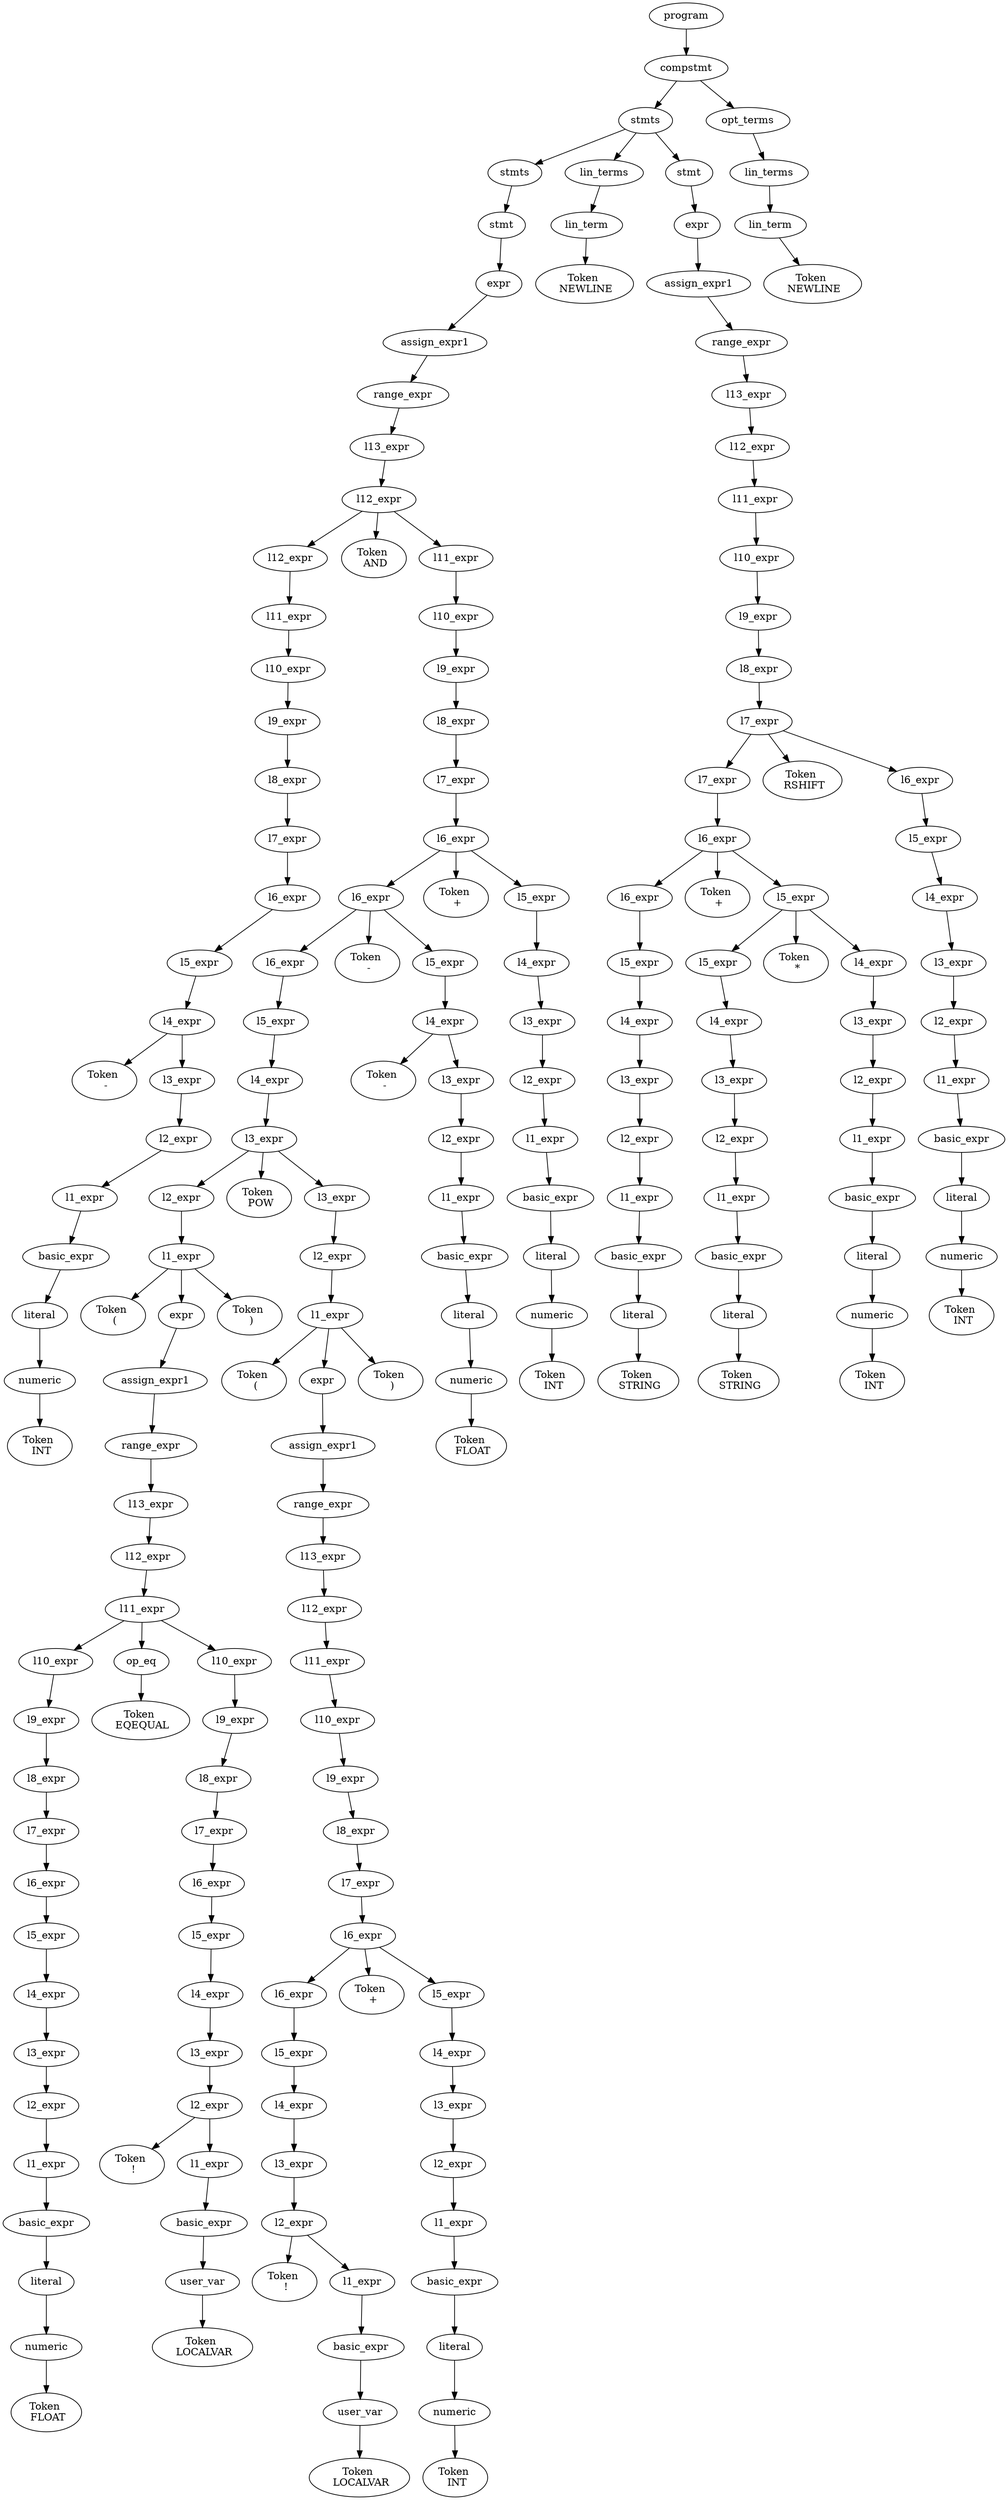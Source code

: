 digraph G {
graph [ordering="out"];

node1 [ label = "numeric" ]; 
node2 [ label = "Token \n INT" ]; 
node1 -> node2;
node3 [ label = "literal" ]; 
node3 -> node1;
node4 [ label = "basic_expr" ]; 
node4 -> node3;
node5 [ label = "l1_expr" ]; 
node5 -> node4;
node6 [ label = "l2_expr" ]; 
node6 -> node5;
node7 [ label = "l3_expr" ]; 
node7 -> node6;
node8 [ label = "l4_expr" ]; 
node9 [ label = "Token \n -" ]; 
node8 -> node9;
node8 -> node7;
node10 [ label = "l5_expr" ]; 
node10 -> node8;
node11 [ label = "l6_expr" ]; 
node11 -> node10;
node12 [ label = "l7_expr" ]; 
node12 -> node11;
node13 [ label = "l8_expr" ]; 
node13 -> node12;
node14 [ label = "l9_expr" ]; 
node14 -> node13;
node15 [ label = "l10_expr" ]; 
node15 -> node14;
node16 [ label = "l11_expr" ]; 
node16 -> node15;
node17 [ label = "l12_expr" ]; 
node17 -> node16;
node18 [ label = "numeric" ]; 
node19 [ label = "Token \n FLOAT" ]; 
node18 -> node19;
node20 [ label = "literal" ]; 
node20 -> node18;
node21 [ label = "basic_expr" ]; 
node21 -> node20;
node22 [ label = "l1_expr" ]; 
node22 -> node21;
node23 [ label = "l2_expr" ]; 
node23 -> node22;
node24 [ label = "l3_expr" ]; 
node24 -> node23;
node25 [ label = "l4_expr" ]; 
node25 -> node24;
node26 [ label = "l5_expr" ]; 
node26 -> node25;
node27 [ label = "l6_expr" ]; 
node27 -> node26;
node28 [ label = "l7_expr" ]; 
node28 -> node27;
node29 [ label = "l8_expr" ]; 
node29 -> node28;
node30 [ label = "l9_expr" ]; 
node30 -> node29;
node31 [ label = "l10_expr" ]; 
node31 -> node30;
node32 [ label = "op_eq" ]; 
node33 [ label = "Token \n EQEQUAL" ]; 
node32 -> node33;
node34 [ label = "user_var" ]; 
node35 [ label = "Token \n LOCALVAR" ]; 
node34 -> node35;
node36 [ label = "basic_expr" ]; 
node36 -> node34;
node37 [ label = "l1_expr" ]; 
node37 -> node36;
node38 [ label = "l2_expr" ]; 
node39 [ label = "Token \n !" ]; 
node38 -> node39;
node38 -> node37;
node40 [ label = "l3_expr" ]; 
node40 -> node38;
node41 [ label = "l4_expr" ]; 
node41 -> node40;
node42 [ label = "l5_expr" ]; 
node42 -> node41;
node43 [ label = "l6_expr" ]; 
node43 -> node42;
node44 [ label = "l7_expr" ]; 
node44 -> node43;
node45 [ label = "l8_expr" ]; 
node45 -> node44;
node46 [ label = "l9_expr" ]; 
node46 -> node45;
node47 [ label = "l10_expr" ]; 
node47 -> node46;
node48 [ label = "l11_expr" ]; 
node48 -> node31;
node48 -> node32;
node48 -> node47;
node49 [ label = "l12_expr" ]; 
node49 -> node48;
node50 [ label = "l13_expr" ]; 
node50 -> node49;
node51 [ label = "range_expr" ]; 
node51 -> node50;
node52 [ label = "assign_expr1" ]; 
node52 -> node51;
node53 [ label = "expr" ]; 
node53 -> node52;
node54 [ label = "l1_expr" ]; 
node55 [ label = "Token \n )" ]; 
node56 [ label = "Token \n (" ]; 
node54 -> node56;
node54 -> node53;
node54 -> node55;
node57 [ label = "l2_expr" ]; 
node57 -> node54;
node58 [ label = "user_var" ]; 
node59 [ label = "Token \n LOCALVAR" ]; 
node58 -> node59;
node60 [ label = "basic_expr" ]; 
node60 -> node58;
node61 [ label = "l1_expr" ]; 
node61 -> node60;
node62 [ label = "l2_expr" ]; 
node63 [ label = "Token \n !" ]; 
node62 -> node63;
node62 -> node61;
node64 [ label = "l3_expr" ]; 
node64 -> node62;
node65 [ label = "l4_expr" ]; 
node65 -> node64;
node66 [ label = "l5_expr" ]; 
node66 -> node65;
node67 [ label = "l6_expr" ]; 
node67 -> node66;
node68 [ label = "numeric" ]; 
node69 [ label = "Token \n INT" ]; 
node68 -> node69;
node70 [ label = "literal" ]; 
node70 -> node68;
node71 [ label = "basic_expr" ]; 
node71 -> node70;
node72 [ label = "l1_expr" ]; 
node72 -> node71;
node73 [ label = "l2_expr" ]; 
node73 -> node72;
node74 [ label = "l3_expr" ]; 
node74 -> node73;
node75 [ label = "l4_expr" ]; 
node75 -> node74;
node76 [ label = "l5_expr" ]; 
node76 -> node75;
node77 [ label = "l6_expr" ]; 
node78 [ label = "Token \n +" ]; 
node77 -> node67;
node77 -> node78;
node77 -> node76;
node79 [ label = "l7_expr" ]; 
node79 -> node77;
node80 [ label = "l8_expr" ]; 
node80 -> node79;
node81 [ label = "l9_expr" ]; 
node81 -> node80;
node82 [ label = "l10_expr" ]; 
node82 -> node81;
node83 [ label = "l11_expr" ]; 
node83 -> node82;
node84 [ label = "l12_expr" ]; 
node84 -> node83;
node85 [ label = "l13_expr" ]; 
node85 -> node84;
node86 [ label = "range_expr" ]; 
node86 -> node85;
node87 [ label = "assign_expr1" ]; 
node87 -> node86;
node88 [ label = "expr" ]; 
node88 -> node87;
node89 [ label = "l1_expr" ]; 
node90 [ label = "Token \n )" ]; 
node91 [ label = "Token \n (" ]; 
node89 -> node91;
node89 -> node88;
node89 -> node90;
node92 [ label = "l2_expr" ]; 
node92 -> node89;
node93 [ label = "l3_expr" ]; 
node93 -> node92;
node94 [ label = "l3_expr" ]; 
node95 [ label = "Token \n POW" ]; 
node94 -> node57;
node94 -> node95;
node94 -> node93;
node96 [ label = "l4_expr" ]; 
node96 -> node94;
node97 [ label = "l5_expr" ]; 
node97 -> node96;
node98 [ label = "l6_expr" ]; 
node98 -> node97;
node99 [ label = "numeric" ]; 
node100 [ label = "Token \n FLOAT" ]; 
node99 -> node100;
node101 [ label = "literal" ]; 
node101 -> node99;
node102 [ label = "basic_expr" ]; 
node102 -> node101;
node103 [ label = "l1_expr" ]; 
node103 -> node102;
node104 [ label = "l2_expr" ]; 
node104 -> node103;
node105 [ label = "l3_expr" ]; 
node105 -> node104;
node106 [ label = "l4_expr" ]; 
node107 [ label = "Token \n -" ]; 
node106 -> node107;
node106 -> node105;
node108 [ label = "l5_expr" ]; 
node108 -> node106;
node109 [ label = "l6_expr" ]; 
node110 [ label = "Token \n -" ]; 
node109 -> node98;
node109 -> node110;
node109 -> node108;
node111 [ label = "numeric" ]; 
node112 [ label = "Token \n INT" ]; 
node111 -> node112;
node113 [ label = "literal" ]; 
node113 -> node111;
node114 [ label = "basic_expr" ]; 
node114 -> node113;
node115 [ label = "l1_expr" ]; 
node115 -> node114;
node116 [ label = "l2_expr" ]; 
node116 -> node115;
node117 [ label = "l3_expr" ]; 
node117 -> node116;
node118 [ label = "l4_expr" ]; 
node118 -> node117;
node119 [ label = "l5_expr" ]; 
node119 -> node118;
node120 [ label = "l6_expr" ]; 
node121 [ label = "Token \n +" ]; 
node120 -> node109;
node120 -> node121;
node120 -> node119;
node122 [ label = "l7_expr" ]; 
node122 -> node120;
node123 [ label = "l8_expr" ]; 
node123 -> node122;
node124 [ label = "l9_expr" ]; 
node124 -> node123;
node125 [ label = "l10_expr" ]; 
node125 -> node124;
node126 [ label = "l11_expr" ]; 
node126 -> node125;
node127 [ label = "l12_expr" ]; 
node128 [ label = "Token \n AND" ]; 
node127 -> node17;
node127 -> node128;
node127 -> node126;
node129 [ label = "l13_expr" ]; 
node129 -> node127;
node130 [ label = "range_expr" ]; 
node130 -> node129;
node131 [ label = "assign_expr1" ]; 
node131 -> node130;
node132 [ label = "expr" ]; 
node132 -> node131;
node133 [ label = "stmt" ]; 
node133 -> node132;
node134 [ label = "stmts" ]; 
node134 -> node133;
node135 [ label = "lin_term" ]; 
node136 [ label = "Token \n NEWLINE" ]; 
node135 -> node136;
node137 [ label = "lin_terms" ]; 
node137 -> node135;
node138 [ label = "literal" ]; 
node139 [ label = "Token \n STRING" ]; 
node138 -> node139;
node140 [ label = "basic_expr" ]; 
node140 -> node138;
node141 [ label = "l1_expr" ]; 
node141 -> node140;
node142 [ label = "l2_expr" ]; 
node142 -> node141;
node143 [ label = "l3_expr" ]; 
node143 -> node142;
node144 [ label = "l4_expr" ]; 
node144 -> node143;
node145 [ label = "l5_expr" ]; 
node145 -> node144;
node146 [ label = "l6_expr" ]; 
node146 -> node145;
node147 [ label = "literal" ]; 
node148 [ label = "Token \n STRING" ]; 
node147 -> node148;
node149 [ label = "basic_expr" ]; 
node149 -> node147;
node150 [ label = "l1_expr" ]; 
node150 -> node149;
node151 [ label = "l2_expr" ]; 
node151 -> node150;
node152 [ label = "l3_expr" ]; 
node152 -> node151;
node153 [ label = "l4_expr" ]; 
node153 -> node152;
node154 [ label = "l5_expr" ]; 
node154 -> node153;
node155 [ label = "numeric" ]; 
node156 [ label = "Token \n INT" ]; 
node155 -> node156;
node157 [ label = "literal" ]; 
node157 -> node155;
node158 [ label = "basic_expr" ]; 
node158 -> node157;
node159 [ label = "l1_expr" ]; 
node159 -> node158;
node160 [ label = "l2_expr" ]; 
node160 -> node159;
node161 [ label = "l3_expr" ]; 
node161 -> node160;
node162 [ label = "l4_expr" ]; 
node162 -> node161;
node163 [ label = "l5_expr" ]; 
node164 [ label = "Token \n *" ]; 
node163 -> node154;
node163 -> node164;
node163 -> node162;
node165 [ label = "l6_expr" ]; 
node166 [ label = "Token \n +" ]; 
node165 -> node146;
node165 -> node166;
node165 -> node163;
node167 [ label = "l7_expr" ]; 
node167 -> node165;
node168 [ label = "numeric" ]; 
node169 [ label = "Token \n INT" ]; 
node168 -> node169;
node170 [ label = "literal" ]; 
node170 -> node168;
node171 [ label = "basic_expr" ]; 
node171 -> node170;
node172 [ label = "l1_expr" ]; 
node172 -> node171;
node173 [ label = "l2_expr" ]; 
node173 -> node172;
node174 [ label = "l3_expr" ]; 
node174 -> node173;
node175 [ label = "l4_expr" ]; 
node175 -> node174;
node176 [ label = "l5_expr" ]; 
node176 -> node175;
node177 [ label = "l6_expr" ]; 
node177 -> node176;
node178 [ label = "l7_expr" ]; 
node179 [ label = "Token \n RSHIFT" ]; 
node178 -> node167;
node178 -> node179;
node178 -> node177;
node180 [ label = "l8_expr" ]; 
node180 -> node178;
node181 [ label = "l9_expr" ]; 
node181 -> node180;
node182 [ label = "l10_expr" ]; 
node182 -> node181;
node183 [ label = "l11_expr" ]; 
node183 -> node182;
node184 [ label = "l12_expr" ]; 
node184 -> node183;
node185 [ label = "l13_expr" ]; 
node185 -> node184;
node186 [ label = "range_expr" ]; 
node186 -> node185;
node187 [ label = "assign_expr1" ]; 
node187 -> node186;
node188 [ label = "expr" ]; 
node188 -> node187;
node189 [ label = "stmt" ]; 
node189 -> node188;
node190 [ label = "stmts" ]; 
node190 -> node134;
node190 -> node137;
node190 -> node189;
node191 [ label = "lin_term" ]; 
node192 [ label = "Token \n NEWLINE" ]; 
node191 -> node192;
node193 [ label = "lin_terms" ]; 
node193 -> node191;
node194 [ label = "opt_terms" ]; 
node194 -> node193;
node195 [ label = "compstmt" ]; 
node195 -> node190;
node195 -> node194;
node196 [ label = "program" ]; 
node196 -> node195;
}
